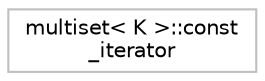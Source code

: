 digraph "Graphical Class Hierarchy"
{
 // LATEX_PDF_SIZE
  edge [fontname="Helvetica",fontsize="10",labelfontname="Helvetica",labelfontsize="10"];
  node [fontname="Helvetica",fontsize="10",shape=record];
  rankdir="LR";
  Node0 [label="multiset\< K \>::const\l_iterator",height=0.2,width=0.4,color="grey75", fillcolor="white", style="filled",tooltip="STL iterator class."];
}
